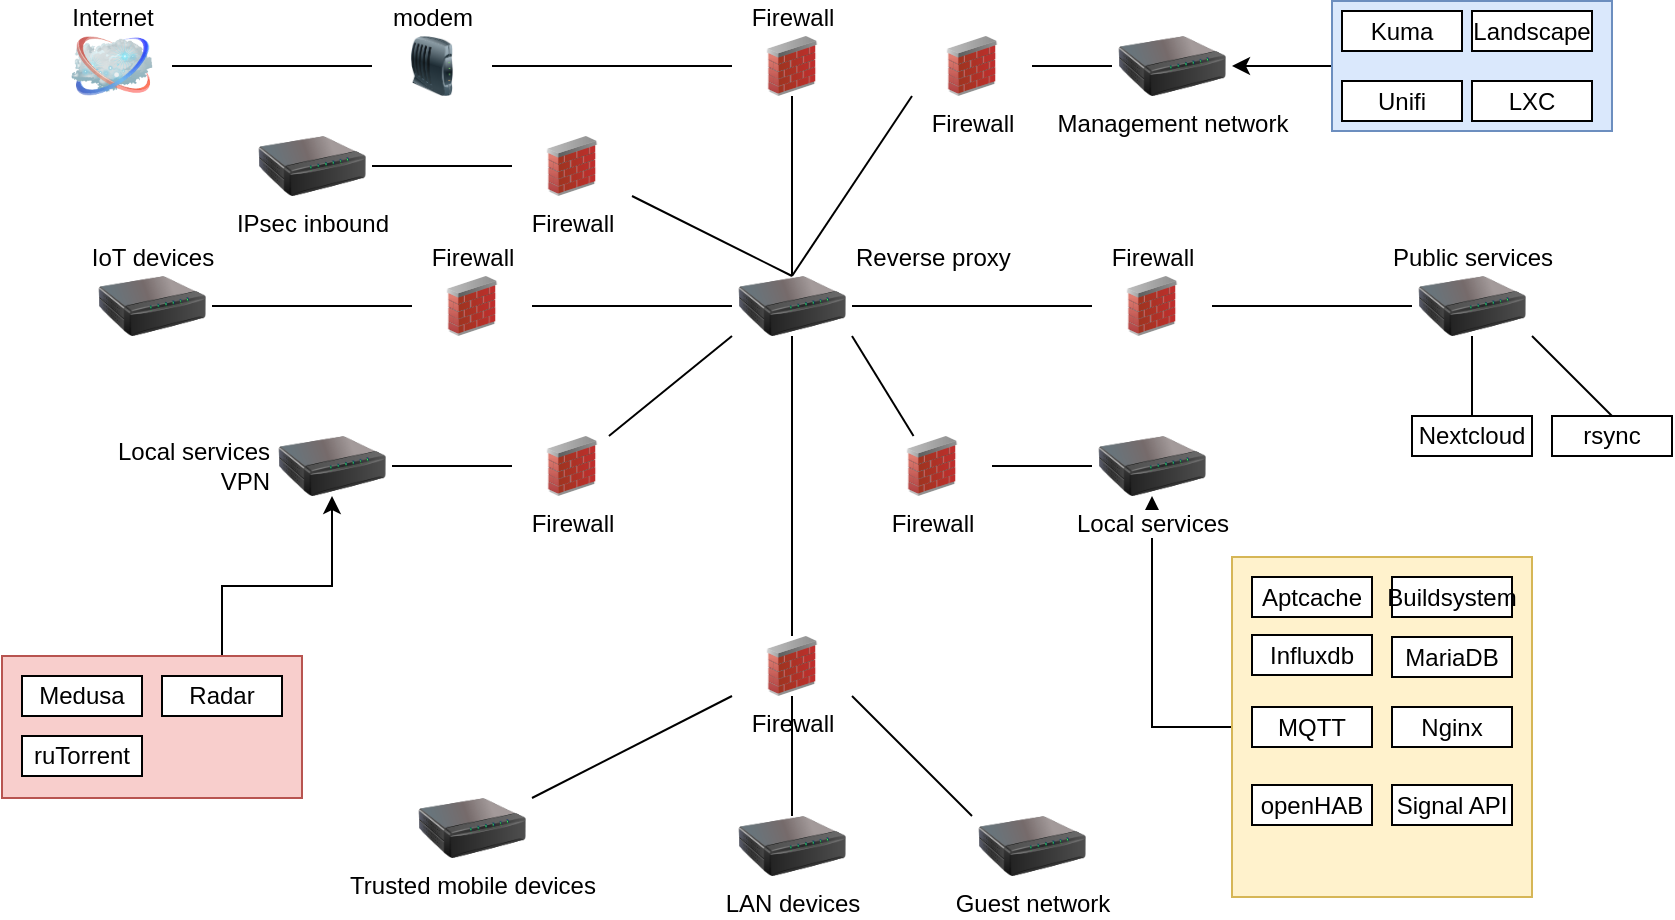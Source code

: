 <mxfile version="24.8.4">
  <diagram name="Page-1" id="55a83fd1-7818-8e21-69c5-c3457e3827bb">
    <mxGraphModel dx="1041" dy="763" grid="1" gridSize="10" guides="1" tooltips="1" connect="1" arrows="1" fold="1" page="1" pageScale="1" pageWidth="1169" pageHeight="827" background="none" math="0" shadow="0">
      <root>
        <mxCell id="0" />
        <mxCell id="1" parent="0" />
        <mxCell id="TY19VNRx023FKoXctOPF-55" style="edgeStyle=orthogonalEdgeStyle;rounded=0;orthogonalLoop=1;jettySize=auto;html=1;exitX=0;exitY=0.5;exitDx=0;exitDy=0;entryX=1;entryY=0.5;entryDx=0;entryDy=0;" edge="1" parent="1" source="TY19VNRx023FKoXctOPF-51" target="TY19VNRx023FKoXctOPF-33">
          <mxGeometry relative="1" as="geometry" />
        </mxCell>
        <mxCell id="TY19VNRx023FKoXctOPF-37" style="edgeStyle=orthogonalEdgeStyle;rounded=0;orthogonalLoop=1;jettySize=auto;html=1;entryX=0.5;entryY=1;entryDx=0;entryDy=0;" edge="1" parent="1" source="TY19VNRx023FKoXctOPF-36" target="TY19VNRx023FKoXctOPF-5">
          <mxGeometry relative="1" as="geometry" />
        </mxCell>
        <mxCell id="69ecfefc5c41e42c-2" value="Internet" style="image;html=1;labelBackgroundColor=#ffffff;image=img/lib/clip_art/networking/Cloud_128x128.png;rounded=1;shadow=0;comic=0;strokeWidth=2;fontSize=12;labelPosition=center;verticalLabelPosition=top;align=center;verticalAlign=bottom;" parent="1" vertex="1">
          <mxGeometry x="50" y="50" width="60" height="30" as="geometry" />
        </mxCell>
        <mxCell id="69ecfefc5c41e42c-3" value="Firewall" style="html=1;labelBackgroundColor=default;image=img/lib/clip_art/networking/Firewall_02_128x128.png;rounded=1;shadow=0;comic=0;strokeWidth=2;fontSize=12;labelPosition=center;verticalLabelPosition=top;align=center;verticalAlign=bottom;shape=image;connectable=1;" parent="1" vertex="1">
          <mxGeometry x="390" y="50" width="60" height="30" as="geometry" />
        </mxCell>
        <mxCell id="5ZQNPwiMjaQiaodXeL4T-1" value="Reverse proxy" style="image;html=1;image=img/lib/clip_art/networking/Print_Server_128x128.png;labelPosition=right;verticalLabelPosition=top;align=left;verticalAlign=bottom;" parent="1" vertex="1">
          <mxGeometry x="390" y="170" width="60" height="30" as="geometry" />
        </mxCell>
        <mxCell id="5ZQNPwiMjaQiaodXeL4T-4" value="Firewall" style="html=1;labelBackgroundColor=default;image=img/lib/clip_art/networking/Firewall_02_128x128.png;rounded=1;shadow=0;comic=0;strokeWidth=2;fontSize=12;labelPosition=center;verticalLabelPosition=top;align=center;verticalAlign=bottom;shape=image;connectable=1;" parent="1" vertex="1">
          <mxGeometry x="230" y="170" width="60" height="30" as="geometry" />
        </mxCell>
        <mxCell id="5ZQNPwiMjaQiaodXeL4T-5" value="Firewall" style="html=1;labelBackgroundColor=default;image=img/lib/clip_art/networking/Firewall_02_128x128.png;rounded=1;shadow=0;comic=0;strokeWidth=2;fontSize=12;labelPosition=center;verticalLabelPosition=top;align=center;verticalAlign=bottom;shape=image;connectable=1;" parent="1" vertex="1">
          <mxGeometry x="570" y="170" width="60" height="30" as="geometry" />
        </mxCell>
        <mxCell id="5ZQNPwiMjaQiaodXeL4T-6" value="modem" style="image;html=1;image=img/lib/clip_art/networking/Modem_128x128.png;labelPosition=center;verticalLabelPosition=top;align=center;verticalAlign=bottom;" parent="1" vertex="1">
          <mxGeometry x="209.999" y="49.998" width="60" height="30" as="geometry" />
        </mxCell>
        <mxCell id="5ZQNPwiMjaQiaodXeL4T-7" value="Firewall" style="html=1;labelBackgroundColor=default;image=img/lib/clip_art/networking/Firewall_02_128x128.png;rounded=1;shadow=0;comic=0;strokeWidth=2;fontSize=12;labelPosition=center;verticalLabelPosition=bottom;align=center;verticalAlign=top;shape=image;connectable=1;" parent="1" vertex="1">
          <mxGeometry x="390" y="350" width="60" height="30" as="geometry" />
        </mxCell>
        <mxCell id="5ZQNPwiMjaQiaodXeL4T-12" value="Public services" style="image;html=1;image=img/lib/clip_art/networking/Print_Server_128x128.png;labelPosition=center;verticalLabelPosition=top;align=center;verticalAlign=bottom;" parent="1" vertex="1">
          <mxGeometry x="730" y="170" width="60" height="30" as="geometry" />
        </mxCell>
        <mxCell id="5ZQNPwiMjaQiaodXeL4T-14" value="" style="endArrow=none;html=1;rounded=0;entryX=1;entryY=0.5;entryDx=0;entryDy=0;" parent="1" source="5ZQNPwiMjaQiaodXeL4T-12" target="5ZQNPwiMjaQiaodXeL4T-5" edge="1">
          <mxGeometry width="50" height="50" relative="1" as="geometry">
            <mxPoint x="559.289" y="235" as="sourcePoint" />
            <mxPoint x="559.289" y="185" as="targetPoint" />
          </mxGeometry>
        </mxCell>
        <mxCell id="5ZQNPwiMjaQiaodXeL4T-15" value="LAN devices" style="image;html=1;image=img/lib/clip_art/networking/Print_Server_128x128.png" parent="1" vertex="1">
          <mxGeometry x="390" y="440" width="60" height="30" as="geometry" />
        </mxCell>
        <mxCell id="5ZQNPwiMjaQiaodXeL4T-16" value="IoT devices" style="image;html=1;image=img/lib/clip_art/networking/Print_Server_128x128.png;labelPosition=center;verticalLabelPosition=top;align=center;verticalAlign=bottom;" parent="1" vertex="1">
          <mxGeometry x="70" y="170" width="60" height="30" as="geometry" />
        </mxCell>
        <mxCell id="5ZQNPwiMjaQiaodXeL4T-20" value="Guest network" style="html=1;labelBackgroundColor=default;image=img/lib/clip_art/networking/Print_Server_128x128.png;rounded=1;shadow=0;comic=0;strokeWidth=2;fontSize=12;labelPosition=center;verticalLabelPosition=bottom;align=center;verticalAlign=top;shape=image;connectable=1;" parent="1" vertex="1">
          <mxGeometry x="510" y="440" width="60" height="30" as="geometry" />
        </mxCell>
        <mxCell id="5ZQNPwiMjaQiaodXeL4T-21" value="" style="endArrow=none;html=1;rounded=0;entryX=1;entryY=1;entryDx=0;entryDy=0;exitX=0;exitY=0;exitDx=0;exitDy=0;" parent="1" source="5ZQNPwiMjaQiaodXeL4T-20" target="5ZQNPwiMjaQiaodXeL4T-7" edge="1">
          <mxGeometry width="50" height="50" relative="1" as="geometry">
            <mxPoint x="480" y="400" as="sourcePoint" />
            <mxPoint x="520" y="279.289" as="targetPoint" />
          </mxGeometry>
        </mxCell>
        <mxCell id="5ZQNPwiMjaQiaodXeL4T-22" value="Trusted mobile devices" style="html=1;labelBackgroundColor=default;image=img/lib/clip_art/networking/Print_Server_128x128.png;rounded=1;shadow=0;comic=0;strokeWidth=2;fontSize=12;labelPosition=center;verticalLabelPosition=bottom;align=center;verticalAlign=top;shape=image;connectable=1;" parent="1" vertex="1">
          <mxGeometry x="230" y="431" width="60" height="30" as="geometry" />
        </mxCell>
        <mxCell id="5ZQNPwiMjaQiaodXeL4T-23" value="" style="endArrow=none;html=1;rounded=0;entryX=0;entryY=1;entryDx=0;entryDy=0;exitX=1;exitY=0;exitDx=0;exitDy=0;" parent="1" source="5ZQNPwiMjaQiaodXeL4T-22" target="5ZQNPwiMjaQiaodXeL4T-7" edge="1">
          <mxGeometry width="50" height="50" relative="1" as="geometry">
            <mxPoint x="320" y="329.289" as="sourcePoint" />
            <mxPoint x="320" y="279.289" as="targetPoint" />
          </mxGeometry>
        </mxCell>
        <mxCell id="5ZQNPwiMjaQiaodXeL4T-24" value="" style="endArrow=none;html=1;rounded=0;entryX=0.5;entryY=1;entryDx=0;entryDy=0;" parent="1" source="5ZQNPwiMjaQiaodXeL4T-15" target="5ZQNPwiMjaQiaodXeL4T-7" edge="1">
          <mxGeometry width="50" height="50" relative="1" as="geometry">
            <mxPoint x="420" y="409.289" as="sourcePoint" />
            <mxPoint x="420" y="390" as="targetPoint" />
          </mxGeometry>
        </mxCell>
        <mxCell id="5ZQNPwiMjaQiaodXeL4T-25" value="" style="endArrow=none;html=1;rounded=0;entryX=0;entryY=0.5;entryDx=0;entryDy=0;" parent="1" source="5ZQNPwiMjaQiaodXeL4T-16" target="5ZQNPwiMjaQiaodXeL4T-4" edge="1">
          <mxGeometry width="50" height="50" relative="1" as="geometry">
            <mxPoint x="165" y="235" as="sourcePoint" />
            <mxPoint x="235.711" y="185" as="targetPoint" />
          </mxGeometry>
        </mxCell>
        <mxCell id="5ZQNPwiMjaQiaodXeL4T-27" value="" style="endArrow=none;html=1;rounded=0;entryX=0.5;entryY=1;entryDx=0;entryDy=0;exitX=0.5;exitY=0;exitDx=0;exitDy=0;" parent="1" source="5ZQNPwiMjaQiaodXeL4T-7" target="5ZQNPwiMjaQiaodXeL4T-1" edge="1">
          <mxGeometry width="50" height="50" relative="1" as="geometry">
            <mxPoint x="250" y="470" as="sourcePoint" />
            <mxPoint x="300" y="420" as="targetPoint" />
          </mxGeometry>
        </mxCell>
        <mxCell id="5ZQNPwiMjaQiaodXeL4T-28" value="" style="endArrow=none;html=1;rounded=0;entryX=0;entryY=0.5;entryDx=0;entryDy=0;exitX=1;exitY=0.5;exitDx=0;exitDy=0;" parent="1" source="5ZQNPwiMjaQiaodXeL4T-4" target="5ZQNPwiMjaQiaodXeL4T-1" edge="1">
          <mxGeometry width="50" height="50" relative="1" as="geometry">
            <mxPoint x="100" y="410" as="sourcePoint" />
            <mxPoint x="150" y="360" as="targetPoint" />
          </mxGeometry>
        </mxCell>
        <mxCell id="5ZQNPwiMjaQiaodXeL4T-29" value="" style="endArrow=none;html=1;rounded=0;entryX=0;entryY=0.5;entryDx=0;entryDy=0;exitX=1;exitY=0.5;exitDx=0;exitDy=0;" parent="1" source="5ZQNPwiMjaQiaodXeL4T-1" target="5ZQNPwiMjaQiaodXeL4T-5" edge="1">
          <mxGeometry width="50" height="50" relative="1" as="geometry">
            <mxPoint x="240" y="510" as="sourcePoint" />
            <mxPoint x="290" y="460" as="targetPoint" />
          </mxGeometry>
        </mxCell>
        <mxCell id="TY19VNRx023FKoXctOPF-1" value="Firewall" style="html=1;labelBackgroundColor=default;image=img/lib/clip_art/networking/Firewall_02_128x128.png;rounded=1;shadow=0;comic=0;strokeWidth=2;fontSize=12;labelPosition=center;verticalLabelPosition=bottom;align=center;verticalAlign=top;shape=image;connectable=1;" vertex="1" parent="1">
          <mxGeometry x="280" y="250" width="60" height="30" as="geometry" />
        </mxCell>
        <mxCell id="TY19VNRx023FKoXctOPF-2" value="Firewall" style="html=1;labelBackgroundColor=default;image=img/lib/clip_art/networking/Firewall_02_128x128.png;rounded=1;shadow=0;comic=0;strokeWidth=2;fontSize=12;labelPosition=center;verticalLabelPosition=bottom;align=center;verticalAlign=top;shape=image;connectable=1;" vertex="1" parent="1">
          <mxGeometry x="460" y="250" width="60" height="30" as="geometry" />
        </mxCell>
        <mxCell id="TY19VNRx023FKoXctOPF-3" value="" style="endArrow=none;html=1;rounded=0;entryX=0;entryY=1;entryDx=0;entryDy=0;" edge="1" parent="1" source="TY19VNRx023FKoXctOPF-1" target="5ZQNPwiMjaQiaodXeL4T-1">
          <mxGeometry width="50" height="50" relative="1" as="geometry">
            <mxPoint x="340" y="345" as="sourcePoint" />
            <mxPoint x="410.711" y="295" as="targetPoint" />
          </mxGeometry>
        </mxCell>
        <mxCell id="TY19VNRx023FKoXctOPF-4" value="" style="endArrow=none;html=1;rounded=0;entryX=1;entryY=1;entryDx=0;entryDy=0;" edge="1" parent="1" source="TY19VNRx023FKoXctOPF-2" target="5ZQNPwiMjaQiaodXeL4T-1">
          <mxGeometry width="50" height="50" relative="1" as="geometry">
            <mxPoint x="530" y="259.289" as="sourcePoint" />
            <mxPoint x="530" y="209.289" as="targetPoint" />
          </mxGeometry>
        </mxCell>
        <mxCell id="TY19VNRx023FKoXctOPF-5" value="Local services" style="image;html=1;image=img/lib/clip_art/networking/Print_Server_128x128.png" vertex="1" parent="1">
          <mxGeometry x="570" y="250" width="60" height="30" as="geometry" />
        </mxCell>
        <mxCell id="TY19VNRx023FKoXctOPF-6" value="" style="endArrow=none;html=1;rounded=0;entryX=1;entryY=0.5;entryDx=0;entryDy=0;" edge="1" parent="1" source="TY19VNRx023FKoXctOPF-5" target="TY19VNRx023FKoXctOPF-2">
          <mxGeometry width="50" height="50" relative="1" as="geometry">
            <mxPoint x="499.289" y="315" as="sourcePoint" />
            <mxPoint x="499.289" y="265" as="targetPoint" />
          </mxGeometry>
        </mxCell>
        <mxCell id="TY19VNRx023FKoXctOPF-7" value="Nextcloud" style="rounded=0;whiteSpace=wrap;html=1;" vertex="1" parent="1">
          <mxGeometry x="730" y="240" width="60" height="20" as="geometry" />
        </mxCell>
        <mxCell id="TY19VNRx023FKoXctOPF-8" value="" style="endArrow=none;html=1;rounded=0;entryX=0.5;entryY=1;entryDx=0;entryDy=0;" edge="1" parent="1" source="TY19VNRx023FKoXctOPF-7" target="5ZQNPwiMjaQiaodXeL4T-12">
          <mxGeometry width="50" height="50" relative="1" as="geometry">
            <mxPoint x="760" y="219.289" as="sourcePoint" />
            <mxPoint x="760" y="169.289" as="targetPoint" />
          </mxGeometry>
        </mxCell>
        <mxCell id="TY19VNRx023FKoXctOPF-10" value="rsync" style="rounded=0;whiteSpace=wrap;html=1;" vertex="1" parent="1">
          <mxGeometry x="800" y="240" width="60" height="20" as="geometry" />
        </mxCell>
        <mxCell id="TY19VNRx023FKoXctOPF-11" value="" style="endArrow=none;html=1;rounded=0;entryX=1;entryY=1;entryDx=0;entryDy=0;exitX=0.5;exitY=0;exitDx=0;exitDy=0;" edge="1" parent="1" source="TY19VNRx023FKoXctOPF-10" target="5ZQNPwiMjaQiaodXeL4T-12">
          <mxGeometry width="50" height="50" relative="1" as="geometry">
            <mxPoint x="810" y="360" as="sourcePoint" />
            <mxPoint x="860" y="310" as="targetPoint" />
          </mxGeometry>
        </mxCell>
        <mxCell id="TY19VNRx023FKoXctOPF-12" value="&lt;div&gt;Local services&lt;/div&gt;&lt;div&gt;VPN&lt;br&gt;&lt;/div&gt;" style="image;html=1;image=img/lib/clip_art/networking/Print_Server_128x128.png;labelPosition=left;verticalLabelPosition=middle;align=right;verticalAlign=middle;" vertex="1" parent="1">
          <mxGeometry x="160" y="250" width="60" height="30" as="geometry" />
        </mxCell>
        <mxCell id="TY19VNRx023FKoXctOPF-13" value="" style="endArrow=none;html=1;rounded=0;entryX=0;entryY=0.5;entryDx=0;entryDy=0;" edge="1" parent="1" source="TY19VNRx023FKoXctOPF-12" target="TY19VNRx023FKoXctOPF-1">
          <mxGeometry width="50" height="50" relative="1" as="geometry">
            <mxPoint x="89.289" y="315" as="sourcePoint" />
            <mxPoint x="110" y="265" as="targetPoint" />
          </mxGeometry>
        </mxCell>
        <mxCell id="TY19VNRx023FKoXctOPF-14" value="Firewall" style="html=1;labelBackgroundColor=default;image=img/lib/clip_art/networking/Firewall_02_128x128.png;rounded=1;shadow=0;comic=0;strokeWidth=2;fontSize=12;labelPosition=center;verticalLabelPosition=bottom;align=center;verticalAlign=top;shape=image;connectable=1;" vertex="1" parent="1">
          <mxGeometry x="280" y="100" width="60" height="30" as="geometry" />
        </mxCell>
        <mxCell id="TY19VNRx023FKoXctOPF-15" value="" style="endArrow=none;html=1;rounded=0;entryX=0.5;entryY=0;entryDx=0;entryDy=0;" edge="1" parent="1" source="TY19VNRx023FKoXctOPF-14" target="5ZQNPwiMjaQiaodXeL4T-1">
          <mxGeometry width="50" height="50" relative="1" as="geometry">
            <mxPoint x="535" y="89.289" as="sourcePoint" />
            <mxPoint x="455" y="30" as="targetPoint" />
          </mxGeometry>
        </mxCell>
        <mxCell id="TY19VNRx023FKoXctOPF-16" value="IPsec inbound" style="image;html=1;image=img/lib/clip_art/networking/Print_Server_128x128.png" vertex="1" parent="1">
          <mxGeometry x="150" y="100" width="60" height="30" as="geometry" />
        </mxCell>
        <mxCell id="TY19VNRx023FKoXctOPF-17" value="" style="endArrow=none;html=1;rounded=0;" edge="1" parent="1" source="TY19VNRx023FKoXctOPF-16" target="TY19VNRx023FKoXctOPF-14">
          <mxGeometry width="50" height="50" relative="1" as="geometry">
            <mxPoint x="264.289" y="165" as="sourcePoint" />
            <mxPoint x="285" y="115" as="targetPoint" />
          </mxGeometry>
        </mxCell>
        <mxCell id="TY19VNRx023FKoXctOPF-31" value="Firewall" style="html=1;labelBackgroundColor=default;image=img/lib/clip_art/networking/Firewall_02_128x128.png;rounded=1;shadow=0;comic=0;strokeWidth=2;fontSize=12;labelPosition=center;verticalLabelPosition=bottom;align=center;verticalAlign=top;shape=image;connectable=1;" vertex="1" parent="1">
          <mxGeometry x="480" y="50" width="60" height="30" as="geometry" />
        </mxCell>
        <mxCell id="TY19VNRx023FKoXctOPF-32" value="" style="endArrow=none;html=1;rounded=0;entryX=0;entryY=1;entryDx=0;entryDy=0;exitX=0.5;exitY=0;exitDx=0;exitDy=0;" edge="1" parent="1" source="5ZQNPwiMjaQiaodXeL4T-1" target="TY19VNRx023FKoXctOPF-31">
          <mxGeometry width="50" height="50" relative="1" as="geometry">
            <mxPoint x="150" y="440" as="sourcePoint" />
            <mxPoint x="200" y="390" as="targetPoint" />
          </mxGeometry>
        </mxCell>
        <mxCell id="TY19VNRx023FKoXctOPF-33" value="Management network" style="image;html=1;image=img/lib/clip_art/networking/Print_Server_128x128.png;labelPosition=center;verticalLabelPosition=bottom;align=center;verticalAlign=top;" vertex="1" parent="1">
          <mxGeometry x="580" y="50" width="60" height="30" as="geometry" />
        </mxCell>
        <mxCell id="TY19VNRx023FKoXctOPF-34" value="" style="endArrow=none;html=1;rounded=0;exitX=1;exitY=0.5;exitDx=0;exitDy=0;entryX=0;entryY=0.5;entryDx=0;entryDy=0;" edge="1" parent="1" source="TY19VNRx023FKoXctOPF-31" target="TY19VNRx023FKoXctOPF-33">
          <mxGeometry width="50" height="50" relative="1" as="geometry">
            <mxPoint x="540" y="115" as="sourcePoint" />
            <mxPoint x="610.711" y="65" as="targetPoint" />
          </mxGeometry>
        </mxCell>
        <mxCell id="TY19VNRx023FKoXctOPF-50" style="edgeStyle=orthogonalEdgeStyle;rounded=0;orthogonalLoop=1;jettySize=auto;html=1;" edge="1" parent="1" source="TY19VNRx023FKoXctOPF-41" target="TY19VNRx023FKoXctOPF-12">
          <mxGeometry relative="1" as="geometry" />
        </mxCell>
        <mxCell id="TY19VNRx023FKoXctOPF-56" value="" style="group" vertex="1" connectable="0" parent="1">
          <mxGeometry x="690" y="32.5" width="140" height="65" as="geometry" />
        </mxCell>
        <mxCell id="TY19VNRx023FKoXctOPF-51" value="" style="rounded=0;whiteSpace=wrap;html=1;fillColor=#dae8fc;strokeColor=#6c8ebf;" vertex="1" parent="TY19VNRx023FKoXctOPF-56">
          <mxGeometry width="140" height="65" as="geometry" />
        </mxCell>
        <mxCell id="TY19VNRx023FKoXctOPF-23" value="Landscape" style="rounded=0;whiteSpace=wrap;html=1;" vertex="1" parent="TY19VNRx023FKoXctOPF-56">
          <mxGeometry x="70" y="5" width="60" height="20" as="geometry" />
        </mxCell>
        <mxCell id="TY19VNRx023FKoXctOPF-26" value="Kuma" style="rounded=0;whiteSpace=wrap;html=1;" vertex="1" parent="TY19VNRx023FKoXctOPF-56">
          <mxGeometry x="5" y="5" width="60" height="20" as="geometry" />
        </mxCell>
        <mxCell id="TY19VNRx023FKoXctOPF-29" value="Unifi" style="rounded=0;whiteSpace=wrap;html=1;" vertex="1" parent="TY19VNRx023FKoXctOPF-56">
          <mxGeometry x="5" y="40" width="60" height="20" as="geometry" />
        </mxCell>
        <mxCell id="TY19VNRx023FKoXctOPF-54" value="LXC" style="rounded=0;whiteSpace=wrap;html=1;" vertex="1" parent="TY19VNRx023FKoXctOPF-56">
          <mxGeometry x="70" y="40" width="60" height="20" as="geometry" />
        </mxCell>
        <mxCell id="TY19VNRx023FKoXctOPF-57" value="" style="group" vertex="1" connectable="0" parent="1">
          <mxGeometry x="640" y="310.5" width="150" height="170" as="geometry" />
        </mxCell>
        <mxCell id="TY19VNRx023FKoXctOPF-36" value="" style="rounded=0;whiteSpace=wrap;html=1;fillColor=#fff2cc;strokeColor=#d6b656;" vertex="1" parent="TY19VNRx023FKoXctOPF-57">
          <mxGeometry width="150" height="170" as="geometry" />
        </mxCell>
        <mxCell id="TY19VNRx023FKoXctOPF-19" value="Aptcache" style="rounded=0;whiteSpace=wrap;html=1;" vertex="1" parent="TY19VNRx023FKoXctOPF-57">
          <mxGeometry x="10" y="10" width="60" height="20" as="geometry" />
        </mxCell>
        <mxCell id="TY19VNRx023FKoXctOPF-20" value="MQTT" style="rounded=0;whiteSpace=wrap;html=1;" vertex="1" parent="TY19VNRx023FKoXctOPF-57">
          <mxGeometry x="10" y="75" width="60" height="20" as="geometry" />
        </mxCell>
        <mxCell id="TY19VNRx023FKoXctOPF-21" value="Buildsystem" style="rounded=0;whiteSpace=wrap;html=1;" vertex="1" parent="TY19VNRx023FKoXctOPF-57">
          <mxGeometry x="80" y="10" width="60" height="20" as="geometry" />
        </mxCell>
        <mxCell id="TY19VNRx023FKoXctOPF-22" value="Influxdb" style="rounded=0;whiteSpace=wrap;html=1;" vertex="1" parent="TY19VNRx023FKoXctOPF-57">
          <mxGeometry x="10" y="39" width="60" height="20" as="geometry" />
        </mxCell>
        <mxCell id="TY19VNRx023FKoXctOPF-24" value="Nginx" style="rounded=0;whiteSpace=wrap;html=1;" vertex="1" parent="TY19VNRx023FKoXctOPF-57">
          <mxGeometry x="80" y="75" width="60" height="20" as="geometry" />
        </mxCell>
        <mxCell id="TY19VNRx023FKoXctOPF-25" value="Signal API" style="rounded=0;whiteSpace=wrap;html=1;" vertex="1" parent="TY19VNRx023FKoXctOPF-57">
          <mxGeometry x="80" y="114" width="60" height="20" as="geometry" />
        </mxCell>
        <mxCell id="TY19VNRx023FKoXctOPF-27" value="MariaDB" style="rounded=0;whiteSpace=wrap;html=1;" vertex="1" parent="TY19VNRx023FKoXctOPF-57">
          <mxGeometry x="80" y="40" width="60" height="20" as="geometry" />
        </mxCell>
        <mxCell id="TY19VNRx023FKoXctOPF-28" value="openHAB" style="rounded=0;whiteSpace=wrap;html=1;" vertex="1" parent="TY19VNRx023FKoXctOPF-57">
          <mxGeometry x="10" y="114" width="60" height="20" as="geometry" />
        </mxCell>
        <mxCell id="TY19VNRx023FKoXctOPF-58" value="" style="group" vertex="1" connectable="0" parent="1">
          <mxGeometry x="25" y="360" width="150" height="71" as="geometry" />
        </mxCell>
        <mxCell id="TY19VNRx023FKoXctOPF-38" value="" style="rounded=0;whiteSpace=wrap;html=1;fillColor=#f8cecc;strokeColor=#b85450;" vertex="1" parent="TY19VNRx023FKoXctOPF-58">
          <mxGeometry width="150" height="71" as="geometry" />
        </mxCell>
        <mxCell id="TY19VNRx023FKoXctOPF-39" value="Medusa" style="rounded=0;whiteSpace=wrap;html=1;" vertex="1" parent="TY19VNRx023FKoXctOPF-58">
          <mxGeometry x="10" y="10" width="60" height="20" as="geometry" />
        </mxCell>
        <mxCell id="TY19VNRx023FKoXctOPF-40" value="ruTorrent" style="rounded=0;whiteSpace=wrap;html=1;" vertex="1" parent="TY19VNRx023FKoXctOPF-58">
          <mxGeometry x="10" y="40" width="60" height="20" as="geometry" />
        </mxCell>
        <mxCell id="TY19VNRx023FKoXctOPF-41" value="Radar" style="rounded=0;whiteSpace=wrap;html=1;" vertex="1" parent="TY19VNRx023FKoXctOPF-58">
          <mxGeometry x="80" y="10" width="60" height="20" as="geometry" />
        </mxCell>
        <mxCell id="TY19VNRx023FKoXctOPF-59" value="" style="endArrow=none;html=1;rounded=0;entryX=0;entryY=0.5;entryDx=0;entryDy=0;" edge="1" parent="1" source="69ecfefc5c41e42c-2" target="5ZQNPwiMjaQiaodXeL4T-6">
          <mxGeometry width="50" height="50" relative="1" as="geometry">
            <mxPoint x="110" y="115" as="sourcePoint" />
            <mxPoint x="180.711" y="65" as="targetPoint" />
          </mxGeometry>
        </mxCell>
        <mxCell id="TY19VNRx023FKoXctOPF-60" value="" style="endArrow=none;html=1;rounded=0;entryX=0;entryY=0.5;entryDx=0;entryDy=0;" edge="1" parent="1" source="5ZQNPwiMjaQiaodXeL4T-6" target="69ecfefc5c41e42c-3">
          <mxGeometry width="50" height="50" relative="1" as="geometry">
            <mxPoint x="229.999" y="114.998" as="sourcePoint" />
            <mxPoint x="300.709" y="64.998" as="targetPoint" />
          </mxGeometry>
        </mxCell>
        <mxCell id="TY19VNRx023FKoXctOPF-61" value="" style="endArrow=none;html=1;rounded=0;entryX=0.5;entryY=0;entryDx=0;entryDy=0;exitX=0.5;exitY=1;exitDx=0;exitDy=0;" edge="1" parent="1" source="69ecfefc5c41e42c-3" target="5ZQNPwiMjaQiaodXeL4T-1">
          <mxGeometry width="50" height="50" relative="1" as="geometry">
            <mxPoint x="420" y="130" as="sourcePoint" />
            <mxPoint x="420" y="150.711" as="targetPoint" />
          </mxGeometry>
        </mxCell>
      </root>
    </mxGraphModel>
  </diagram>
</mxfile>
